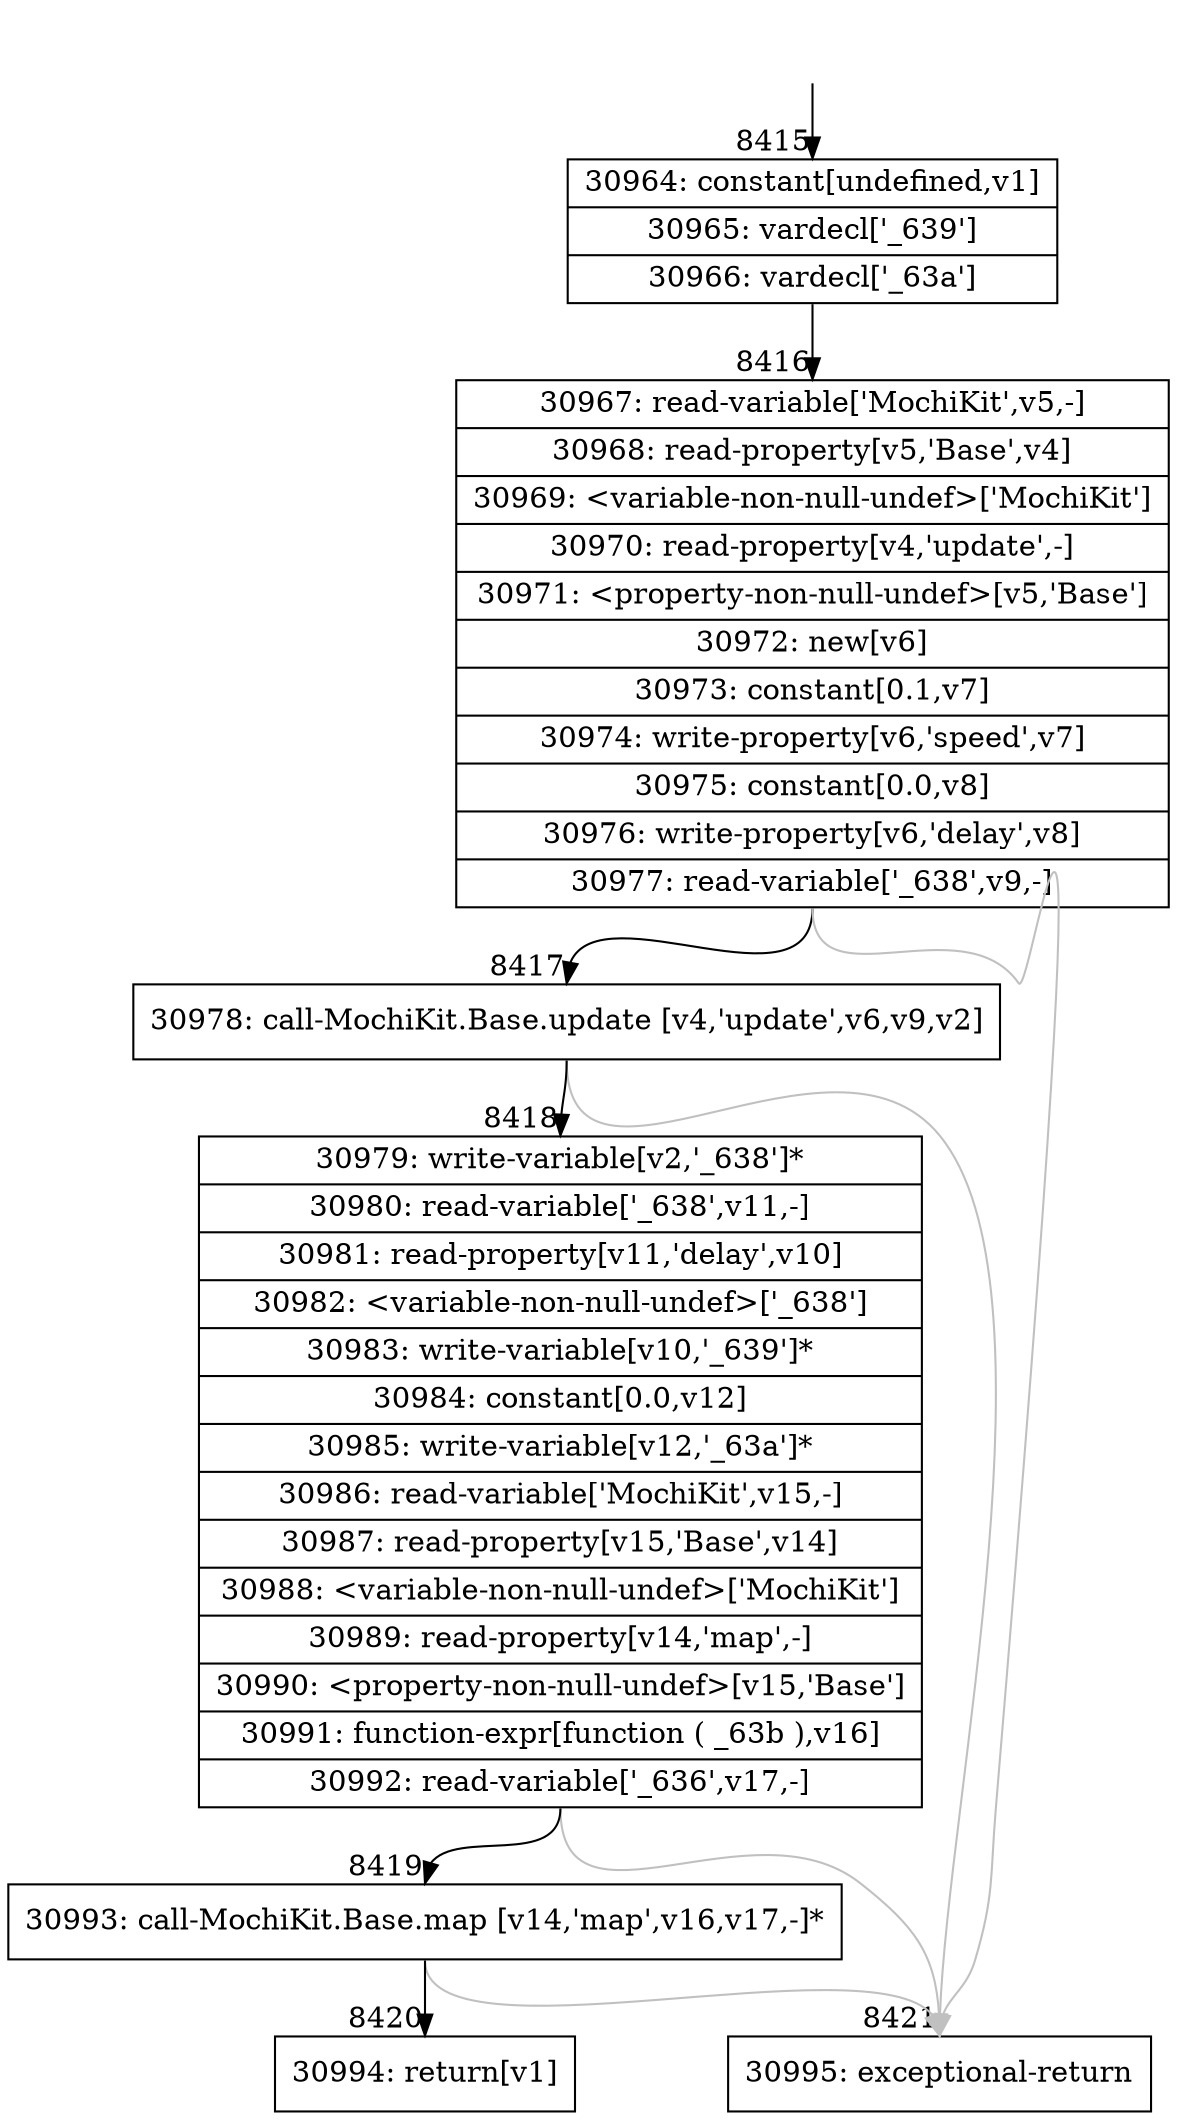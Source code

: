 digraph {
rankdir="TD"
BB_entry556[shape=none,label=""];
BB_entry556 -> BB8415 [tailport=s, headport=n, headlabel="    8415"]
BB8415 [shape=record label="{30964: constant[undefined,v1]|30965: vardecl['_639']|30966: vardecl['_63a']}" ] 
BB8415 -> BB8416 [tailport=s, headport=n, headlabel="      8416"]
BB8416 [shape=record label="{30967: read-variable['MochiKit',v5,-]|30968: read-property[v5,'Base',v4]|30969: \<variable-non-null-undef\>['MochiKit']|30970: read-property[v4,'update',-]|30971: \<property-non-null-undef\>[v5,'Base']|30972: new[v6]|30973: constant[0.1,v7]|30974: write-property[v6,'speed',v7]|30975: constant[0.0,v8]|30976: write-property[v6,'delay',v8]|30977: read-variable['_638',v9,-]}" ] 
BB8416 -> BB8417 [tailport=s, headport=n, headlabel="      8417"]
BB8416 -> BB8421 [tailport=s, headport=n, color=gray, headlabel="      8421"]
BB8417 [shape=record label="{30978: call-MochiKit.Base.update [v4,'update',v6,v9,v2]}" ] 
BB8417 -> BB8418 [tailport=s, headport=n, headlabel="      8418"]
BB8417 -> BB8421 [tailport=s, headport=n, color=gray]
BB8418 [shape=record label="{30979: write-variable[v2,'_638']*|30980: read-variable['_638',v11,-]|30981: read-property[v11,'delay',v10]|30982: \<variable-non-null-undef\>['_638']|30983: write-variable[v10,'_639']*|30984: constant[0.0,v12]|30985: write-variable[v12,'_63a']*|30986: read-variable['MochiKit',v15,-]|30987: read-property[v15,'Base',v14]|30988: \<variable-non-null-undef\>['MochiKit']|30989: read-property[v14,'map',-]|30990: \<property-non-null-undef\>[v15,'Base']|30991: function-expr[function ( _63b ),v16]|30992: read-variable['_636',v17,-]}" ] 
BB8418 -> BB8419 [tailport=s, headport=n, headlabel="      8419"]
BB8418 -> BB8421 [tailport=s, headport=n, color=gray]
BB8419 [shape=record label="{30993: call-MochiKit.Base.map [v14,'map',v16,v17,-]*}" ] 
BB8419 -> BB8420 [tailport=s, headport=n, headlabel="      8420"]
BB8419 -> BB8421 [tailport=s, headport=n, color=gray]
BB8420 [shape=record label="{30994: return[v1]}" ] 
BB8421 [shape=record label="{30995: exceptional-return}" ] 
//#$~ 6052
}
